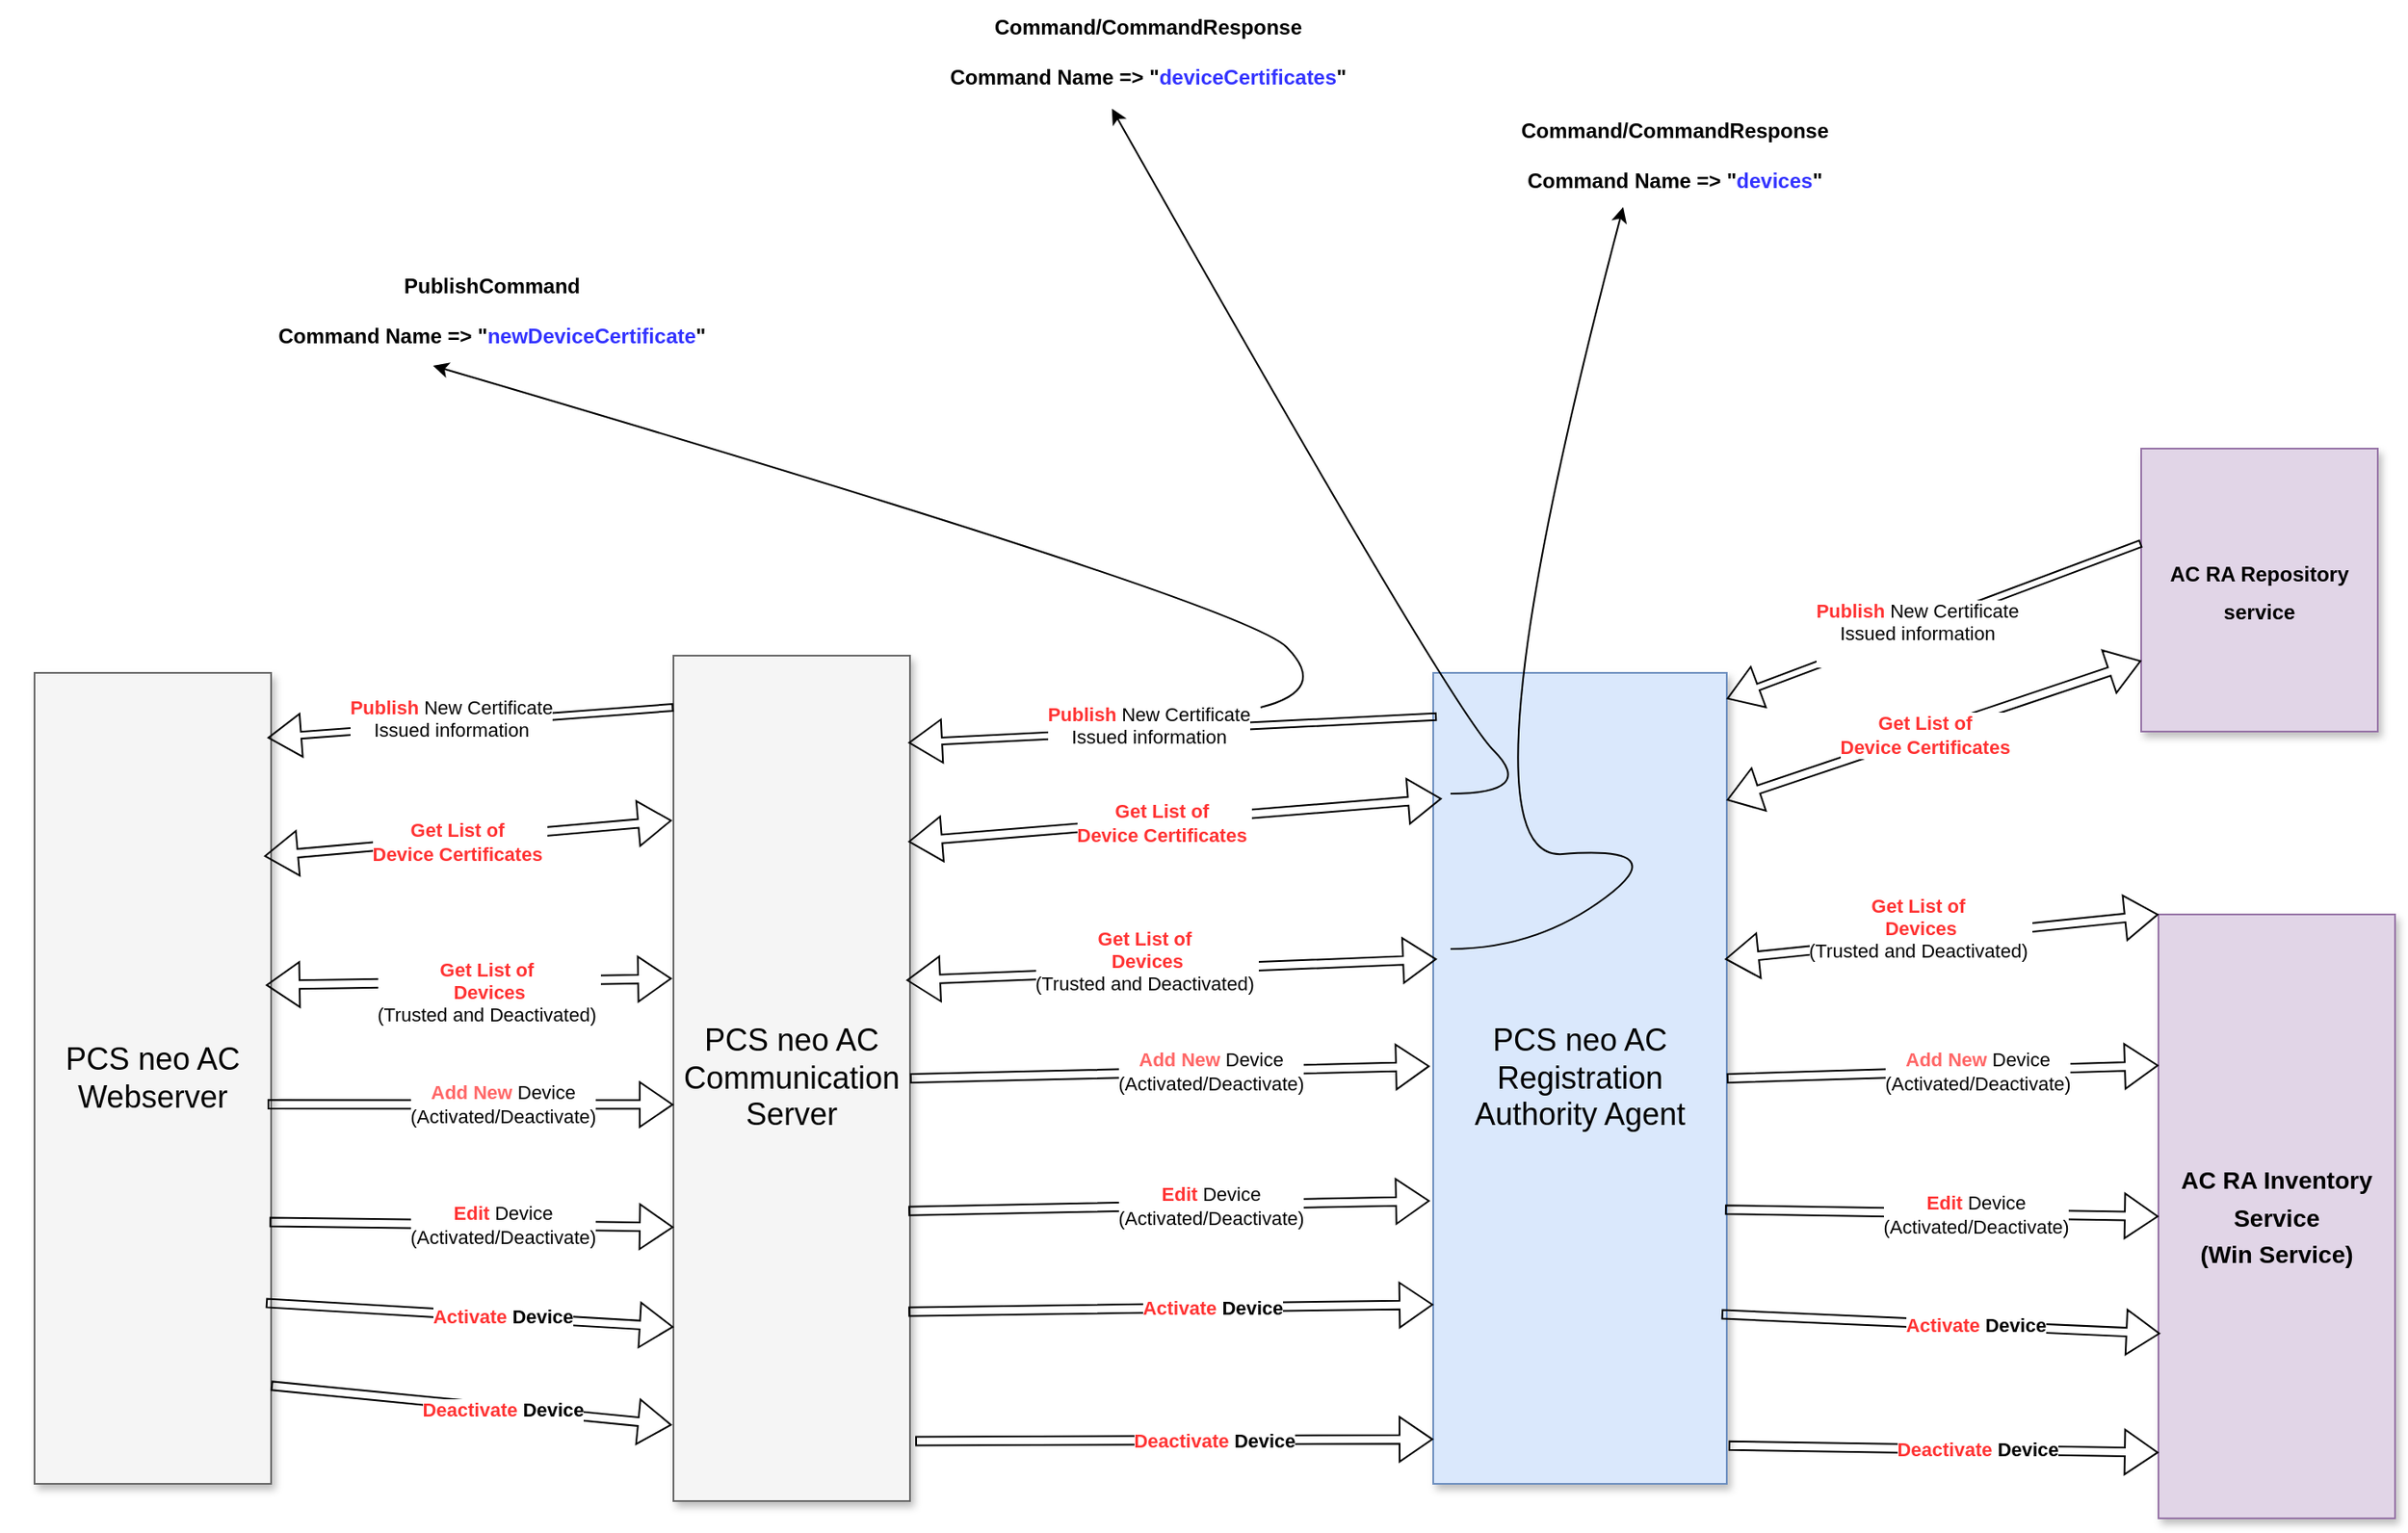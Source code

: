 <mxfile version="26.2.12">
  <diagram name="Page-1" id="90a13364-a465-7bf4-72fc-28e22215d7a0">
    <mxGraphModel dx="1428" dy="871" grid="1" gridSize="10" guides="1" tooltips="1" connect="1" arrows="1" fold="1" page="1" pageScale="1.5" pageWidth="1169" pageHeight="826" background="none" math="0" shadow="0">
      <root>
        <mxCell id="0" style=";html=1;" />
        <mxCell id="1" style=";html=1;" parent="0" />
        <mxCell id="3a17f1ce550125da-2" value="PCS neo AC Registration Authority Agent" style="whiteSpace=wrap;html=1;shadow=1;fontSize=18;fillColor=#dae8fc;strokeColor=#6c8ebf;" parent="1" vertex="1">
          <mxGeometry x="860" y="410" width="170" height="470" as="geometry" />
        </mxCell>
        <mxCell id="3a17f1ce550125da-8" value="PCS neo AC Communication Server" style="whiteSpace=wrap;html=1;shadow=1;fontSize=18;fillColor=#f5f5f5;strokeColor=#666666;" parent="1" vertex="1">
          <mxGeometry x="420" y="400" width="137" height="490" as="geometry" />
        </mxCell>
        <mxCell id="TgcMQ4FQ4k8ikJFSrqYq-2" value="&lt;b&gt;&lt;span style=&quot;font-size: 12px; text-wrap-mode: nowrap;&quot;&gt;AC RA Repository&lt;/span&gt;&lt;br style=&quot;padding: 0px; margin: 0px; font-size: 12px; text-wrap-mode: nowrap;&quot;&gt;&lt;span style=&quot;font-size: 12px; text-wrap-mode: nowrap;&quot;&gt;service&lt;/span&gt;&lt;/b&gt;" style="whiteSpace=wrap;html=1;shadow=1;fontSize=18;fillColor=#e1d5e7;strokeColor=#9673a6;" vertex="1" parent="1">
          <mxGeometry x="1270" y="280" width="137" height="164" as="geometry" />
        </mxCell>
        <mxCell id="TgcMQ4FQ4k8ikJFSrqYq-3" value="&lt;div&gt;&lt;font style=&quot;font-size: 14px;&quot;&gt;&lt;b&gt;AC RA Inventory Service&lt;/b&gt;&lt;/font&gt;&lt;/div&gt;&lt;div&gt;&lt;font style=&quot;font-size: 14px;&quot;&gt;&lt;b&gt;(Win Service)&lt;/b&gt;&lt;/font&gt;&lt;/div&gt;" style="whiteSpace=wrap;html=1;shadow=1;fontSize=18;fillColor=#e1d5e7;strokeColor=#9673a6;" vertex="1" parent="1">
          <mxGeometry x="1280" y="550" width="137" height="350" as="geometry" />
        </mxCell>
        <mxCell id="TgcMQ4FQ4k8ikJFSrqYq-4" value="PCS neo AC Webserver" style="whiteSpace=wrap;html=1;shadow=1;fontSize=18;fillColor=#f5f5f5;strokeColor=#666666;" vertex="1" parent="1">
          <mxGeometry x="50" y="410" width="137" height="470" as="geometry" />
        </mxCell>
        <mxCell id="TgcMQ4FQ4k8ikJFSrqYq-8" value="" style="shape=flexArrow;endArrow=classic;html=1;rounded=0;entryX=0.993;entryY=0.103;entryDx=0;entryDy=0;exitX=0.012;exitY=0.054;exitDx=0;exitDy=0;exitPerimeter=0;entryPerimeter=0;width=4;" edge="1" parent="1" source="3a17f1ce550125da-2" target="3a17f1ce550125da-8">
          <mxGeometry width="50" height="50" relative="1" as="geometry">
            <mxPoint x="450" y="490" as="sourcePoint" />
            <mxPoint x="500" y="440" as="targetPoint" />
          </mxGeometry>
        </mxCell>
        <mxCell id="TgcMQ4FQ4k8ikJFSrqYq-9" value="&lt;div&gt;&lt;div&gt;&lt;b&gt;&lt;font style=&quot;color: rgb(255, 51, 51);&quot;&gt;Publish&amp;nbsp;&lt;/font&gt;&lt;/b&gt;New Certificate&lt;div&gt;Issued information&lt;br&gt;&lt;div&gt;&lt;br&gt;&lt;/div&gt;&lt;/div&gt;&lt;/div&gt;&lt;/div&gt;" style="edgeLabel;html=1;align=center;verticalAlign=middle;resizable=0;points=[];" vertex="1" connectable="0" parent="TgcMQ4FQ4k8ikJFSrqYq-8">
          <mxGeometry x="0.097" y="3" relative="1" as="geometry">
            <mxPoint as="offset" />
          </mxGeometry>
        </mxCell>
        <mxCell id="TgcMQ4FQ4k8ikJFSrqYq-12" value="" style="shape=flexArrow;endArrow=classic;html=1;rounded=0;entryX=0.985;entryY=0.08;entryDx=0;entryDy=0;entryPerimeter=0;width=4;" edge="1" parent="1" target="TgcMQ4FQ4k8ikJFSrqYq-4">
          <mxGeometry width="50" height="50" relative="1" as="geometry">
            <mxPoint x="420" y="430" as="sourcePoint" />
            <mxPoint x="564" y="438" as="targetPoint" />
          </mxGeometry>
        </mxCell>
        <mxCell id="TgcMQ4FQ4k8ikJFSrqYq-13" value="&lt;b&gt;&lt;font style=&quot;color: rgb(255, 51, 51);&quot;&gt;Publish &lt;/font&gt;&lt;/b&gt;New Certificate&lt;div&gt;Issued information&lt;br&gt;&lt;div&gt;&lt;br&gt;&lt;/div&gt;&lt;/div&gt;" style="edgeLabel;html=1;align=center;verticalAlign=middle;resizable=0;points=[];" vertex="1" connectable="0" parent="TgcMQ4FQ4k8ikJFSrqYq-12">
          <mxGeometry x="0.097" y="3" relative="1" as="geometry">
            <mxPoint as="offset" />
          </mxGeometry>
        </mxCell>
        <mxCell id="TgcMQ4FQ4k8ikJFSrqYq-14" value="" style="shape=flexArrow;endArrow=classic;html=1;rounded=0;exitX=0;exitY=0.335;exitDx=0;exitDy=0;exitPerimeter=0;width=4;entryX=1;entryY=0.032;entryDx=0;entryDy=0;entryPerimeter=0;" edge="1" parent="1" source="TgcMQ4FQ4k8ikJFSrqYq-2" target="3a17f1ce550125da-2">
          <mxGeometry width="50" height="50" relative="1" as="geometry">
            <mxPoint x="872" y="435" as="sourcePoint" />
            <mxPoint x="564" y="438" as="targetPoint" />
          </mxGeometry>
        </mxCell>
        <mxCell id="TgcMQ4FQ4k8ikJFSrqYq-15" value="&lt;div&gt;&lt;div&gt;&lt;b&gt;&lt;font style=&quot;color: rgb(255, 51, 51);&quot;&gt;Publish&amp;nbsp;&lt;/font&gt;&lt;/b&gt;New Certificate&lt;div&gt;Issued information&lt;br&gt;&lt;div&gt;&lt;br&gt;&lt;/div&gt;&lt;/div&gt;&lt;/div&gt;&lt;/div&gt;" style="edgeLabel;html=1;align=center;verticalAlign=middle;resizable=0;points=[];" vertex="1" connectable="0" parent="TgcMQ4FQ4k8ikJFSrqYq-14">
          <mxGeometry x="0.097" y="3" relative="1" as="geometry">
            <mxPoint as="offset" />
          </mxGeometry>
        </mxCell>
        <mxCell id="TgcMQ4FQ4k8ikJFSrqYq-16" value="" style="shape=flexArrow;endArrow=classic;startArrow=classic;html=1;rounded=0;exitX=1;exitY=0.157;exitDx=0;exitDy=0;exitPerimeter=0;width=5;entryX=0;entryY=0.75;entryDx=0;entryDy=0;" edge="1" parent="1" source="3a17f1ce550125da-2" target="TgcMQ4FQ4k8ikJFSrqYq-2">
          <mxGeometry width="100" height="100" relative="1" as="geometry">
            <mxPoint x="1150" y="510" as="sourcePoint" />
            <mxPoint x="1250" y="410" as="targetPoint" />
          </mxGeometry>
        </mxCell>
        <mxCell id="TgcMQ4FQ4k8ikJFSrqYq-17" value="&lt;b&gt;&lt;font style=&quot;color: rgb(255, 51, 51);&quot;&gt;Get List of&amp;nbsp;&lt;/font&gt;&lt;/b&gt;&lt;div&gt;&lt;b&gt;&lt;font style=&quot;color: rgb(255, 51, 51);&quot;&gt;Device Certificates&amp;nbsp;&lt;/font&gt;&lt;/b&gt;&lt;/div&gt;" style="edgeLabel;html=1;align=center;verticalAlign=middle;resizable=0;points=[];" vertex="1" connectable="0" parent="TgcMQ4FQ4k8ikJFSrqYq-16">
          <mxGeometry x="-0.04" y="-1" relative="1" as="geometry">
            <mxPoint as="offset" />
          </mxGeometry>
        </mxCell>
        <mxCell id="TgcMQ4FQ4k8ikJFSrqYq-19" value="" style="shape=flexArrow;endArrow=classic;startArrow=classic;html=1;rounded=0;exitX=0.993;exitY=0.22;exitDx=0;exitDy=0;width=5;entryX=0.029;entryY=0.155;entryDx=0;entryDy=0;entryPerimeter=0;exitPerimeter=0;" edge="1" parent="1" source="3a17f1ce550125da-8" target="3a17f1ce550125da-2">
          <mxGeometry width="100" height="100" relative="1" as="geometry">
            <mxPoint x="557" y="530" as="sourcePoint" />
            <mxPoint x="767" y="390" as="targetPoint" />
          </mxGeometry>
        </mxCell>
        <mxCell id="TgcMQ4FQ4k8ikJFSrqYq-20" value="&lt;b&gt;&lt;font style=&quot;color: rgb(255, 51, 51);&quot;&gt;Get List of&amp;nbsp;&lt;/font&gt;&lt;/b&gt;&lt;div&gt;&lt;b&gt;&lt;font style=&quot;color: rgb(255, 51, 51);&quot;&gt;Device Certificates&amp;nbsp;&lt;/font&gt;&lt;/b&gt;&lt;/div&gt;" style="edgeLabel;html=1;align=center;verticalAlign=middle;resizable=0;points=[];" vertex="1" connectable="0" parent="TgcMQ4FQ4k8ikJFSrqYq-19">
          <mxGeometry x="-0.04" y="-1" relative="1" as="geometry">
            <mxPoint as="offset" />
          </mxGeometry>
        </mxCell>
        <mxCell id="TgcMQ4FQ4k8ikJFSrqYq-21" value="" style="shape=flexArrow;endArrow=classic;startArrow=classic;html=1;rounded=0;exitX=0.971;exitY=0.226;exitDx=0;exitDy=0;width=5;entryX=-0.007;entryY=0.195;entryDx=0;entryDy=0;exitPerimeter=0;entryPerimeter=0;" edge="1" parent="1" source="TgcMQ4FQ4k8ikJFSrqYq-4" target="3a17f1ce550125da-8">
          <mxGeometry width="100" height="100" relative="1" as="geometry">
            <mxPoint x="190" y="482.5" as="sourcePoint" />
            <mxPoint x="494" y="477.5" as="targetPoint" />
          </mxGeometry>
        </mxCell>
        <mxCell id="TgcMQ4FQ4k8ikJFSrqYq-22" value="&lt;b&gt;&lt;font style=&quot;color: rgb(255, 51, 51);&quot;&gt;Get List of&amp;nbsp;&lt;/font&gt;&lt;/b&gt;&lt;div&gt;&lt;b&gt;&lt;font style=&quot;color: rgb(255, 51, 51);&quot;&gt;Device Certificates&amp;nbsp;&lt;/font&gt;&lt;/b&gt;&lt;/div&gt;" style="edgeLabel;html=1;align=center;verticalAlign=middle;resizable=0;points=[];" vertex="1" connectable="0" parent="TgcMQ4FQ4k8ikJFSrqYq-21">
          <mxGeometry x="-0.04" y="-1" relative="1" as="geometry">
            <mxPoint as="offset" />
          </mxGeometry>
        </mxCell>
        <mxCell id="TgcMQ4FQ4k8ikJFSrqYq-23" value="" style="shape=flexArrow;endArrow=classic;startArrow=classic;html=1;rounded=0;exitX=0.994;exitY=0.353;exitDx=0;exitDy=0;exitPerimeter=0;width=5;entryX=0;entryY=0;entryDx=0;entryDy=0;" edge="1" parent="1" source="3a17f1ce550125da-2" target="TgcMQ4FQ4k8ikJFSrqYq-3">
          <mxGeometry width="100" height="100" relative="1" as="geometry">
            <mxPoint x="1040" y="553" as="sourcePoint" />
            <mxPoint x="1250" y="413" as="targetPoint" />
          </mxGeometry>
        </mxCell>
        <mxCell id="TgcMQ4FQ4k8ikJFSrqYq-29" value="&lt;span style=&quot;color: rgba(0, 0, 0, 0); font-family: monospace; font-size: 0px; text-align: start; background-color: rgb(236, 236, 236);&quot;&gt;%3CmxGraphModel%3E%3Croot%3E%3CmxCell%20id%3D%220%22%2F%3E%3CmxCell%20id%3D%221%22%20parent%3D%220%22%2F%3E%3CmxCell%20id%3D%222%22%20value%3D%22Get%20List%20of%26amp%3Bnbsp%3B%26lt%3Bdiv%26gt%3BDevice%20Certificates%26amp%3Bnbsp%3B%26lt%3B%2Fdiv%26gt%3B%22%20style%3D%22edgeLabel%3Bhtml%3D1%3Balign%3Dcenter%3BverticalAlign%3Dmiddle%3Bresizable%3D0%3Bpoints%3D%5B%5D%3B%22%20vertex%3D%221%22%20connectable%3D%220%22%20parent%3D%221%22%3E%3CmxGeometry%20x%3D%221131.333%22%20y%3D%22476.407%22%20as%3D%22geometry%22%2F%3E%3C%2FmxCell%3E%3C%2Froot%3E%3C%2FmxGraphModel%3E&lt;/span&gt;" style="edgeLabel;html=1;align=center;verticalAlign=middle;resizable=0;points=[];" vertex="1" connectable="0" parent="TgcMQ4FQ4k8ikJFSrqYq-23">
          <mxGeometry x="-0.078" y="4" relative="1" as="geometry">
            <mxPoint as="offset" />
          </mxGeometry>
        </mxCell>
        <mxCell id="TgcMQ4FQ4k8ikJFSrqYq-30" value="&lt;b&gt;&lt;font style=&quot;color: rgb(255, 51, 51);&quot;&gt;Get List of&amp;nbsp;&lt;/font&gt;&lt;/b&gt;&lt;div&gt;&lt;b&gt;&lt;font style=&quot;color: rgb(255, 51, 51);&quot;&gt;Devices&lt;/font&gt;&lt;/b&gt;&lt;/div&gt;&lt;div&gt;(Trusted and Deactivated)&amp;nbsp;&lt;/div&gt;" style="edgeLabel;html=1;align=center;verticalAlign=middle;resizable=0;points=[];" vertex="1" connectable="0" parent="TgcMQ4FQ4k8ikJFSrqYq-23">
          <mxGeometry x="-0.096" y="6" relative="1" as="geometry">
            <mxPoint as="offset" />
          </mxGeometry>
        </mxCell>
        <mxCell id="TgcMQ4FQ4k8ikJFSrqYq-31" value="" style="shape=flexArrow;endArrow=classic;startArrow=classic;html=1;rounded=0;width=5;entryX=0.012;entryY=0.353;entryDx=0;entryDy=0;entryPerimeter=0;exitX=0.985;exitY=0.384;exitDx=0;exitDy=0;exitPerimeter=0;" edge="1" parent="1" source="3a17f1ce550125da-8" target="3a17f1ce550125da-2">
          <mxGeometry width="100" height="100" relative="1" as="geometry">
            <mxPoint x="1044" y="622" as="sourcePoint" />
            <mxPoint x="1200" y="740" as="targetPoint" />
          </mxGeometry>
        </mxCell>
        <mxCell id="TgcMQ4FQ4k8ikJFSrqYq-32" value="&lt;span style=&quot;color: rgba(0, 0, 0, 0); font-family: monospace; font-size: 0px; text-align: start; background-color: rgb(236, 236, 236);&quot;&gt;%3CmxGraphModel%3E%3Croot%3E%3CmxCell%20id%3D%220%22%2F%3E%3CmxCell%20id%3D%221%22%20parent%3D%220%22%2F%3E%3CmxCell%20id%3D%222%22%20value%3D%22Get%20List%20of%26amp%3Bnbsp%3B%26lt%3Bdiv%26gt%3BDevice%20Certificates%26amp%3Bnbsp%3B%26lt%3B%2Fdiv%26gt%3B%22%20style%3D%22edgeLabel%3Bhtml%3D1%3Balign%3Dcenter%3BverticalAlign%3Dmiddle%3Bresizable%3D0%3Bpoints%3D%5B%5D%3B%22%20vertex%3D%221%22%20connectable%3D%220%22%20parent%3D%221%22%3E%3CmxGeometry%20x%3D%221131.333%22%20y%3D%22476.407%22%20as%3D%22geometry%22%2F%3E%3C%2FmxCell%3E%3C%2Froot%3E%3C%2FmxGraphModel%3E&lt;/span&gt;" style="edgeLabel;html=1;align=center;verticalAlign=middle;resizable=0;points=[];" vertex="1" connectable="0" parent="TgcMQ4FQ4k8ikJFSrqYq-31">
          <mxGeometry x="-0.078" y="4" relative="1" as="geometry">
            <mxPoint as="offset" />
          </mxGeometry>
        </mxCell>
        <mxCell id="TgcMQ4FQ4k8ikJFSrqYq-33" value="&lt;b&gt;&lt;font style=&quot;color: rgb(255, 51, 51);&quot;&gt;Get List of&amp;nbsp;&lt;/font&gt;&lt;/b&gt;&lt;div&gt;&lt;b&gt;&lt;font style=&quot;color: rgb(255, 51, 51);&quot;&gt;Devices&lt;/font&gt;&lt;/b&gt;&lt;/div&gt;&lt;div&gt;(Trusted and Deactivated)&amp;nbsp;&lt;/div&gt;" style="edgeLabel;html=1;align=center;verticalAlign=middle;resizable=0;points=[];" vertex="1" connectable="0" parent="TgcMQ4FQ4k8ikJFSrqYq-31">
          <mxGeometry x="-0.096" y="6" relative="1" as="geometry">
            <mxPoint as="offset" />
          </mxGeometry>
        </mxCell>
        <mxCell id="TgcMQ4FQ4k8ikJFSrqYq-34" value="" style="shape=flexArrow;endArrow=classic;startArrow=classic;html=1;rounded=0;width=5;entryX=0.978;entryY=0.385;entryDx=0;entryDy=0;entryPerimeter=0;exitX=-0.007;exitY=0.382;exitDx=0;exitDy=0;exitPerimeter=0;" edge="1" parent="1" source="3a17f1ce550125da-8" target="TgcMQ4FQ4k8ikJFSrqYq-4">
          <mxGeometry width="100" height="100" relative="1" as="geometry">
            <mxPoint x="565" y="567" as="sourcePoint" />
            <mxPoint x="871" y="563" as="targetPoint" />
          </mxGeometry>
        </mxCell>
        <mxCell id="TgcMQ4FQ4k8ikJFSrqYq-35" value="&lt;span style=&quot;color: rgba(0, 0, 0, 0); font-family: monospace; font-size: 0px; text-align: start; background-color: rgb(236, 236, 236);&quot;&gt;%3CmxGraphModel%3E%3Croot%3E%3CmxCell%20id%3D%220%22%2F%3E%3CmxCell%20id%3D%221%22%20parent%3D%220%22%2F%3E%3CmxCell%20id%3D%222%22%20value%3D%22Get%20List%20of%26amp%3Bnbsp%3B%26lt%3Bdiv%26gt%3BDevice%20Certificates%26amp%3Bnbsp%3B%26lt%3B%2Fdiv%26gt%3B%22%20style%3D%22edgeLabel%3Bhtml%3D1%3Balign%3Dcenter%3BverticalAlign%3Dmiddle%3Bresizable%3D0%3Bpoints%3D%5B%5D%3B%22%20vertex%3D%221%22%20connectable%3D%220%22%20parent%3D%221%22%3E%3CmxGeometry%20x%3D%221131.333%22%20y%3D%22476.407%22%20as%3D%22geometry%22%2F%3E%3C%2FmxCell%3E%3C%2Froot%3E%3C%2FmxGraphModel%3E&lt;/span&gt;" style="edgeLabel;html=1;align=center;verticalAlign=middle;resizable=0;points=[];" vertex="1" connectable="0" parent="TgcMQ4FQ4k8ikJFSrqYq-34">
          <mxGeometry x="-0.078" y="4" relative="1" as="geometry">
            <mxPoint as="offset" />
          </mxGeometry>
        </mxCell>
        <mxCell id="TgcMQ4FQ4k8ikJFSrqYq-36" value="&lt;b&gt;&lt;font style=&quot;color: rgb(255, 51, 51);&quot;&gt;Get List of&amp;nbsp;&lt;/font&gt;&lt;/b&gt;&lt;div&gt;&lt;b&gt;&lt;font style=&quot;color: rgb(255, 51, 51);&quot;&gt;Devices&lt;/font&gt;&lt;/b&gt;&lt;/div&gt;&lt;div&gt;(Trusted and Deactivated)&amp;nbsp;&lt;/div&gt;" style="edgeLabel;html=1;align=center;verticalAlign=middle;resizable=0;points=[];" vertex="1" connectable="0" parent="TgcMQ4FQ4k8ikJFSrqYq-34">
          <mxGeometry x="-0.096" y="6" relative="1" as="geometry">
            <mxPoint as="offset" />
          </mxGeometry>
        </mxCell>
        <mxCell id="TgcMQ4FQ4k8ikJFSrqYq-37" value="" style="shape=flexArrow;endArrow=classic;html=1;rounded=0;entryX=0;entryY=0.531;entryDx=0;entryDy=0;entryPerimeter=0;exitX=0.985;exitY=0.532;exitDx=0;exitDy=0;strokeWidth=1;exitPerimeter=0;width=5;" edge="1" parent="1" source="TgcMQ4FQ4k8ikJFSrqYq-4" target="3a17f1ce550125da-8">
          <mxGeometry width="50" height="50" relative="1" as="geometry">
            <mxPoint x="700" y="660" as="sourcePoint" />
            <mxPoint x="750" y="610" as="targetPoint" />
          </mxGeometry>
        </mxCell>
        <mxCell id="TgcMQ4FQ4k8ikJFSrqYq-38" value="&lt;b&gt;&lt;font style=&quot;color: rgb(255, 102, 102);&quot;&gt;Add New&lt;/font&gt;&lt;/b&gt; Device&lt;div&gt;(Activated/Deactivate)&lt;/div&gt;" style="edgeLabel;html=1;align=center;verticalAlign=middle;resizable=0;points=[];" vertex="1" connectable="0" parent="TgcMQ4FQ4k8ikJFSrqYq-37">
          <mxGeometry x="0.155" relative="1" as="geometry">
            <mxPoint as="offset" />
          </mxGeometry>
        </mxCell>
        <mxCell id="TgcMQ4FQ4k8ikJFSrqYq-39" value="" style="shape=flexArrow;endArrow=classic;html=1;rounded=0;entryX=-0.012;entryY=0.485;entryDx=0;entryDy=0;entryPerimeter=0;strokeWidth=1;exitX=1;exitY=0.5;exitDx=0;exitDy=0;width=5;" edge="1" parent="1" source="3a17f1ce550125da-8" target="3a17f1ce550125da-2">
          <mxGeometry width="50" height="50" relative="1" as="geometry">
            <mxPoint x="560" y="660" as="sourcePoint" />
            <mxPoint x="429" y="651" as="targetPoint" />
          </mxGeometry>
        </mxCell>
        <mxCell id="TgcMQ4FQ4k8ikJFSrqYq-40" value="&lt;b&gt;&lt;font style=&quot;color: rgb(255, 102, 102);&quot;&gt;Add New&lt;/font&gt;&lt;/b&gt;&amp;nbsp;Device&lt;div&gt;(Activated/Deactivate)&lt;/div&gt;" style="edgeLabel;html=1;align=center;verticalAlign=middle;resizable=0;points=[];" vertex="1" connectable="0" parent="TgcMQ4FQ4k8ikJFSrqYq-39">
          <mxGeometry x="0.155" relative="1" as="geometry">
            <mxPoint as="offset" />
          </mxGeometry>
        </mxCell>
        <mxCell id="TgcMQ4FQ4k8ikJFSrqYq-41" value="" style="shape=flexArrow;endArrow=classic;html=1;rounded=0;strokeWidth=1;exitX=1;exitY=0.5;exitDx=0;exitDy=0;entryX=0;entryY=0.25;entryDx=0;entryDy=0;width=5;" edge="1" parent="1" source="3a17f1ce550125da-2" target="TgcMQ4FQ4k8ikJFSrqYq-3">
          <mxGeometry width="50" height="50" relative="1" as="geometry">
            <mxPoint x="570" y="648" as="sourcePoint" />
            <mxPoint x="868" y="648" as="targetPoint" />
          </mxGeometry>
        </mxCell>
        <mxCell id="TgcMQ4FQ4k8ikJFSrqYq-42" value="&lt;b&gt;&lt;font style=&quot;color: rgb(255, 102, 102);&quot;&gt;Add New&lt;/font&gt;&lt;/b&gt;&amp;nbsp;Device&lt;div&gt;(Activated/Deactivate)&lt;/div&gt;" style="edgeLabel;html=1;align=center;verticalAlign=middle;resizable=0;points=[];" vertex="1" connectable="0" parent="TgcMQ4FQ4k8ikJFSrqYq-41">
          <mxGeometry x="0.155" relative="1" as="geometry">
            <mxPoint as="offset" />
          </mxGeometry>
        </mxCell>
        <mxCell id="TgcMQ4FQ4k8ikJFSrqYq-43" value="" style="shape=flexArrow;endArrow=classic;html=1;rounded=0;entryX=0;entryY=0.676;entryDx=0;entryDy=0;strokeWidth=1;exitX=0.993;exitY=0.677;exitDx=0;exitDy=0;exitPerimeter=0;entryPerimeter=0;width=5;" edge="1" parent="1" source="TgcMQ4FQ4k8ikJFSrqYq-4" target="3a17f1ce550125da-8">
          <mxGeometry width="50" height="50" relative="1" as="geometry">
            <mxPoint x="190" y="700" as="sourcePoint" />
            <mxPoint x="429" y="651" as="targetPoint" />
          </mxGeometry>
        </mxCell>
        <mxCell id="TgcMQ4FQ4k8ikJFSrqYq-44" value="&lt;b&gt;&lt;font style=&quot;color: rgb(255, 51, 51);&quot;&gt;Edit &lt;/font&gt;&lt;/b&gt;Device&lt;div&gt;(Activated/Deactivate)&lt;/div&gt;" style="edgeLabel;html=1;align=center;verticalAlign=middle;resizable=0;points=[];" vertex="1" connectable="0" parent="TgcMQ4FQ4k8ikJFSrqYq-43">
          <mxGeometry x="0.155" relative="1" as="geometry">
            <mxPoint as="offset" />
          </mxGeometry>
        </mxCell>
        <mxCell id="TgcMQ4FQ4k8ikJFSrqYq-47" value="" style="shape=flexArrow;endArrow=classic;html=1;rounded=0;entryX=-0.012;entryY=0.651;entryDx=0;entryDy=0;strokeWidth=1;entryPerimeter=0;exitX=0.993;exitY=0.657;exitDx=0;exitDy=0;exitPerimeter=0;width=5;" edge="1" parent="1" source="3a17f1ce550125da-8" target="3a17f1ce550125da-2">
          <mxGeometry width="50" height="50" relative="1" as="geometry">
            <mxPoint x="560" y="710" as="sourcePoint" />
            <mxPoint x="430" y="710" as="targetPoint" />
          </mxGeometry>
        </mxCell>
        <mxCell id="TgcMQ4FQ4k8ikJFSrqYq-48" value="&lt;b&gt;&lt;font style=&quot;color: rgb(255, 51, 51);&quot;&gt;Edit &lt;/font&gt;&lt;/b&gt;Device&lt;div&gt;(Activated/Deactivate)&lt;/div&gt;" style="edgeLabel;html=1;align=center;verticalAlign=middle;resizable=0;points=[];" vertex="1" connectable="0" parent="TgcMQ4FQ4k8ikJFSrqYq-47">
          <mxGeometry x="0.155" relative="1" as="geometry">
            <mxPoint as="offset" />
          </mxGeometry>
        </mxCell>
        <mxCell id="TgcMQ4FQ4k8ikJFSrqYq-49" value="" style="shape=flexArrow;endArrow=classic;html=1;rounded=0;exitX=0.994;exitY=0.662;exitDx=0;exitDy=0;strokeWidth=1;exitPerimeter=0;entryX=0;entryY=0.5;entryDx=0;entryDy=0;width=5;" edge="1" parent="1" source="3a17f1ce550125da-2" target="TgcMQ4FQ4k8ikJFSrqYq-3">
          <mxGeometry width="50" height="50" relative="1" as="geometry">
            <mxPoint x="568" y="717" as="sourcePoint" />
            <mxPoint x="873" y="715" as="targetPoint" />
          </mxGeometry>
        </mxCell>
        <mxCell id="TgcMQ4FQ4k8ikJFSrqYq-50" value="&lt;b&gt;&lt;font style=&quot;color: rgb(255, 51, 51);&quot;&gt;Edit &lt;/font&gt;&lt;/b&gt;Device&lt;div&gt;(Activated/Deactivate)&lt;/div&gt;" style="edgeLabel;html=1;align=center;verticalAlign=middle;resizable=0;points=[];" vertex="1" connectable="0" parent="TgcMQ4FQ4k8ikJFSrqYq-49">
          <mxGeometry x="0.155" relative="1" as="geometry">
            <mxPoint as="offset" />
          </mxGeometry>
        </mxCell>
        <mxCell id="TgcMQ4FQ4k8ikJFSrqYq-56" value="" style="shape=flexArrow;endArrow=classic;html=1;rounded=0;entryX=0;entryY=0.794;entryDx=0;entryDy=0;strokeWidth=1;exitX=0.978;exitY=0.777;exitDx=0;exitDy=0;exitPerimeter=0;entryPerimeter=0;width=5;" edge="1" parent="1" source="TgcMQ4FQ4k8ikJFSrqYq-4" target="3a17f1ce550125da-8">
          <mxGeometry width="50" height="50" relative="1" as="geometry">
            <mxPoint x="196" y="738" as="sourcePoint" />
            <mxPoint x="430" y="741" as="targetPoint" />
          </mxGeometry>
        </mxCell>
        <mxCell id="TgcMQ4FQ4k8ikJFSrqYq-57" value="&lt;font&gt;&lt;b style=&quot;&quot;&gt;&lt;font style=&quot;color: rgb(255, 51, 51);&quot;&gt;Activate &lt;/font&gt;&lt;font style=&quot;color: rgb(0, 0, 0);&quot;&gt;Device&lt;/font&gt;&lt;/b&gt;&lt;/font&gt;" style="edgeLabel;html=1;align=center;verticalAlign=middle;resizable=0;points=[];" vertex="1" connectable="0" parent="TgcMQ4FQ4k8ikJFSrqYq-56">
          <mxGeometry x="0.155" relative="1" as="geometry">
            <mxPoint as="offset" />
          </mxGeometry>
        </mxCell>
        <mxCell id="TgcMQ4FQ4k8ikJFSrqYq-59" value="" style="shape=flexArrow;endArrow=classic;html=1;rounded=0;entryX=-0.007;entryY=0.91;entryDx=0;entryDy=0;strokeWidth=1;exitX=1;exitY=0.879;exitDx=0;exitDy=0;exitPerimeter=0;entryPerimeter=0;width=5;" edge="1" parent="1" source="TgcMQ4FQ4k8ikJFSrqYq-4" target="3a17f1ce550125da-8">
          <mxGeometry width="50" height="50" relative="1" as="geometry">
            <mxPoint x="194" y="785" as="sourcePoint" />
            <mxPoint x="430" y="799" as="targetPoint" />
          </mxGeometry>
        </mxCell>
        <mxCell id="TgcMQ4FQ4k8ikJFSrqYq-60" value="&lt;font&gt;&lt;b style=&quot;&quot;&gt;&lt;font style=&quot;color: rgb(255, 51, 51);&quot;&gt;Deactivate &lt;/font&gt;&lt;font style=&quot;color: rgb(0, 0, 0);&quot;&gt;Device&lt;/font&gt;&lt;/b&gt;&lt;/font&gt;" style="edgeLabel;html=1;align=center;verticalAlign=middle;resizable=0;points=[];" vertex="1" connectable="0" parent="TgcMQ4FQ4k8ikJFSrqYq-59">
          <mxGeometry x="0.155" relative="1" as="geometry">
            <mxPoint as="offset" />
          </mxGeometry>
        </mxCell>
        <mxCell id="TgcMQ4FQ4k8ikJFSrqYq-62" value="" style="shape=flexArrow;endArrow=classic;html=1;rounded=0;entryX=0;entryY=0.779;entryDx=0;entryDy=0;strokeWidth=1;exitX=0.993;exitY=0.776;exitDx=0;exitDy=0;exitPerimeter=0;entryPerimeter=0;width=5;" edge="1" parent="1" source="3a17f1ce550125da-8" target="3a17f1ce550125da-2">
          <mxGeometry width="50" height="50" relative="1" as="geometry">
            <mxPoint x="194" y="785" as="sourcePoint" />
            <mxPoint x="430" y="799" as="targetPoint" />
          </mxGeometry>
        </mxCell>
        <mxCell id="TgcMQ4FQ4k8ikJFSrqYq-63" value="&lt;font&gt;&lt;b style=&quot;&quot;&gt;&lt;font style=&quot;color: rgb(255, 51, 51);&quot;&gt;Activate &lt;/font&gt;&lt;font style=&quot;color: rgb(0, 0, 0);&quot;&gt;Device&lt;/font&gt;&lt;/b&gt;&lt;/font&gt;" style="edgeLabel;html=1;align=center;verticalAlign=middle;resizable=0;points=[];" vertex="1" connectable="0" parent="TgcMQ4FQ4k8ikJFSrqYq-62">
          <mxGeometry x="0.155" relative="1" as="geometry">
            <mxPoint as="offset" />
          </mxGeometry>
        </mxCell>
        <mxCell id="TgcMQ4FQ4k8ikJFSrqYq-64" value="" style="shape=flexArrow;endArrow=classic;html=1;rounded=0;entryX=0.007;entryY=0.694;entryDx=0;entryDy=0;strokeWidth=1;exitX=0.982;exitY=0.791;exitDx=0;exitDy=0;exitPerimeter=0;entryPerimeter=0;width=5;" edge="1" parent="1" source="3a17f1ce550125da-2" target="TgcMQ4FQ4k8ikJFSrqYq-3">
          <mxGeometry width="50" height="50" relative="1" as="geometry">
            <mxPoint x="566" y="790" as="sourcePoint" />
            <mxPoint x="870" y="786" as="targetPoint" />
          </mxGeometry>
        </mxCell>
        <mxCell id="TgcMQ4FQ4k8ikJFSrqYq-65" value="&lt;font&gt;&lt;b style=&quot;&quot;&gt;&lt;font style=&quot;color: rgb(255, 51, 51);&quot;&gt;Activate &lt;/font&gt;&lt;font style=&quot;color: rgb(0, 0, 0);&quot;&gt;Device&lt;/font&gt;&lt;/b&gt;&lt;/font&gt;" style="edgeLabel;html=1;align=center;verticalAlign=middle;resizable=0;points=[];" vertex="1" connectable="0" parent="TgcMQ4FQ4k8ikJFSrqYq-64">
          <mxGeometry x="0.155" relative="1" as="geometry">
            <mxPoint as="offset" />
          </mxGeometry>
        </mxCell>
        <mxCell id="TgcMQ4FQ4k8ikJFSrqYq-66" value="" style="shape=flexArrow;endArrow=classic;html=1;rounded=0;entryX=0;entryY=0.945;entryDx=0;entryDy=0;strokeWidth=1;exitX=1.022;exitY=0.929;exitDx=0;exitDy=0;exitPerimeter=0;entryPerimeter=0;width=5;" edge="1" parent="1" source="3a17f1ce550125da-8" target="3a17f1ce550125da-2">
          <mxGeometry width="50" height="50" relative="1" as="geometry">
            <mxPoint x="197" y="833" as="sourcePoint" />
            <mxPoint x="429" y="856" as="targetPoint" />
          </mxGeometry>
        </mxCell>
        <mxCell id="TgcMQ4FQ4k8ikJFSrqYq-67" value="&lt;font&gt;&lt;b style=&quot;&quot;&gt;&lt;font style=&quot;color: rgb(255, 51, 51);&quot;&gt;Deactivate &lt;/font&gt;&lt;font style=&quot;color: rgb(0, 0, 0);&quot;&gt;Device&lt;/font&gt;&lt;/b&gt;&lt;/font&gt;" style="edgeLabel;html=1;align=center;verticalAlign=middle;resizable=0;points=[];" vertex="1" connectable="0" parent="TgcMQ4FQ4k8ikJFSrqYq-66">
          <mxGeometry x="0.155" relative="1" as="geometry">
            <mxPoint as="offset" />
          </mxGeometry>
        </mxCell>
        <mxCell id="TgcMQ4FQ4k8ikJFSrqYq-68" value="" style="shape=flexArrow;endArrow=classic;html=1;rounded=0;entryX=0;entryY=0.891;entryDx=0;entryDy=0;strokeWidth=1;entryPerimeter=0;exitX=1.006;exitY=0.953;exitDx=0;exitDy=0;exitPerimeter=0;width=5;" edge="1" parent="1" source="3a17f1ce550125da-2" target="TgcMQ4FQ4k8ikJFSrqYq-3">
          <mxGeometry width="50" height="50" relative="1" as="geometry">
            <mxPoint x="1030" y="860" as="sourcePoint" />
            <mxPoint x="1280" y="860" as="targetPoint" />
          </mxGeometry>
        </mxCell>
        <mxCell id="TgcMQ4FQ4k8ikJFSrqYq-69" value="&lt;font&gt;&lt;b style=&quot;&quot;&gt;&lt;font style=&quot;color: rgb(255, 51, 51);&quot;&gt;Deactivate &lt;/font&gt;&lt;font style=&quot;color: rgb(0, 0, 0);&quot;&gt;Device&lt;/font&gt;&lt;/b&gt;&lt;/font&gt;" style="edgeLabel;html=1;align=center;verticalAlign=middle;resizable=0;points=[];" vertex="1" connectable="0" parent="TgcMQ4FQ4k8ikJFSrqYq-68">
          <mxGeometry x="0.155" relative="1" as="geometry">
            <mxPoint as="offset" />
          </mxGeometry>
        </mxCell>
        <mxCell id="TgcMQ4FQ4k8ikJFSrqYq-71" value="&lt;b&gt;PublishCommand&lt;/b&gt;&lt;div&gt;&lt;div&gt;&lt;b&gt;&lt;br&gt;&lt;/b&gt;&lt;/div&gt;&lt;div&gt;&lt;b&gt;Command Name =&amp;gt; &quot;&lt;font style=&quot;color: rgb(51, 51, 255);&quot;&gt;newDeviceCertificate&lt;/font&gt;&quot;&lt;/b&gt;&lt;/div&gt;&lt;/div&gt;" style="text;html=1;align=center;verticalAlign=middle;whiteSpace=wrap;rounded=0;" vertex="1" parent="1">
          <mxGeometry x="30" y="170" width="570" height="60" as="geometry" />
        </mxCell>
        <mxCell id="TgcMQ4FQ4k8ikJFSrqYq-72" value="" style="curved=1;endArrow=classic;html=1;rounded=0;entryX=0.44;entryY=1.033;entryDx=0;entryDy=0;entryPerimeter=0;" edge="1" parent="1" target="TgcMQ4FQ4k8ikJFSrqYq-71">
          <mxGeometry width="50" height="50" relative="1" as="geometry">
            <mxPoint x="760" y="430" as="sourcePoint" />
            <mxPoint x="800" y="370" as="targetPoint" />
            <Array as="points">
              <mxPoint x="800" y="420" />
              <mxPoint x="750" y="370" />
            </Array>
          </mxGeometry>
        </mxCell>
        <mxCell id="TgcMQ4FQ4k8ikJFSrqYq-74" value="" style="curved=1;endArrow=classic;html=1;rounded=0;entryX=0.463;entryY=1.05;entryDx=0;entryDy=0;entryPerimeter=0;" edge="1" parent="1" target="TgcMQ4FQ4k8ikJFSrqYq-75">
          <mxGeometry width="50" height="50" relative="1" as="geometry">
            <mxPoint x="870" y="480" as="sourcePoint" />
            <mxPoint x="830" y="340" as="targetPoint" />
            <Array as="points">
              <mxPoint x="920" y="480" />
              <mxPoint x="870" y="430" />
            </Array>
          </mxGeometry>
        </mxCell>
        <mxCell id="TgcMQ4FQ4k8ikJFSrqYq-75" value="&lt;b&gt;Command/CommandResponse&lt;/b&gt;&lt;div&gt;&lt;div&gt;&lt;b&gt;&lt;br&gt;&lt;/b&gt;&lt;/div&gt;&lt;div&gt;&lt;b&gt;Command Name =&amp;gt; &quot;&lt;font style=&quot;color: rgb(51, 51, 255);&quot;&gt;deviceCertificates&lt;/font&gt;&quot;&lt;/b&gt;&lt;/div&gt;&lt;/div&gt;" style="text;html=1;align=center;verticalAlign=middle;whiteSpace=wrap;rounded=0;" vertex="1" parent="1">
          <mxGeometry x="410" y="20" width="570" height="60" as="geometry" />
        </mxCell>
        <mxCell id="TgcMQ4FQ4k8ikJFSrqYq-76" value="" style="curved=1;endArrow=classic;html=1;rounded=0;" edge="1" parent="1">
          <mxGeometry width="50" height="50" relative="1" as="geometry">
            <mxPoint x="870" y="570" as="sourcePoint" />
            <mxPoint x="970" y="140" as="targetPoint" />
            <Array as="points">
              <mxPoint x="920" y="570" />
              <mxPoint x="1000" y="510" />
              <mxPoint x="870" y="520" />
            </Array>
          </mxGeometry>
        </mxCell>
        <mxCell id="TgcMQ4FQ4k8ikJFSrqYq-77" value="&lt;b&gt;Command/CommandResponse&lt;/b&gt;&lt;div&gt;&lt;div&gt;&lt;b&gt;&lt;br&gt;&lt;/b&gt;&lt;/div&gt;&lt;div&gt;&lt;b&gt;Command Name =&amp;gt; &quot;&lt;font style=&quot;color: rgb(51, 51, 255);&quot;&gt;devices&lt;/font&gt;&quot;&lt;/b&gt;&lt;/div&gt;&lt;/div&gt;" style="text;html=1;align=center;verticalAlign=middle;whiteSpace=wrap;rounded=0;" vertex="1" parent="1">
          <mxGeometry x="830" y="80" width="340" height="60" as="geometry" />
        </mxCell>
      </root>
    </mxGraphModel>
  </diagram>
</mxfile>

